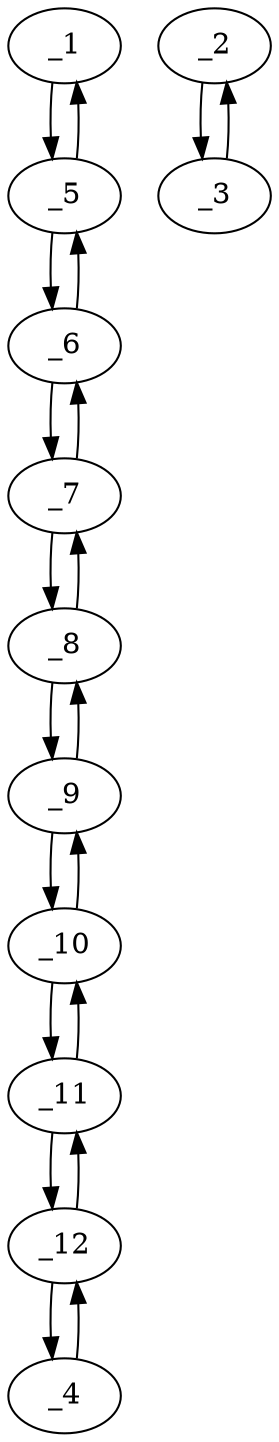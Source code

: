 digraph f1802_08 {
	_1	 [x="88.000000",
		y="57.000000"];
	_5	 [x="73.000000",
		y="60.000000"];
	_1 -> _5	 [angle="2.944197",
		orient="0.196116"];
	_2	 [x="133.000000",
		y="94.000000"];
	_3	 [x="144.000000",
		y="121.000000"];
	_2 -> _3	 [angle="1.183921",
		orient="0.926092"];
	_3 -> _2	 [angle="-1.957672",
		orient="-0.926092"];
	_4	 [x="50.000000",
		y="140.000000"];
	_12	 [x="66.000000",
		y="136.000000"];
	_4 -> _12	 [angle="-0.244979",
		orient="-0.242536"];
	_5 -> _1	 [angle="-0.197396",
		orient="-0.196116"];
	_6	 [x="60.000000",
		y="67.000000"];
	_5 -> _6	 [angle="2.647651",
		orient="0.474100"];
	_6 -> _5	 [angle="-0.493941",
		orient="-0.474100"];
	_7	 [x="48.000000",
		y="73.000000"];
	_6 -> _7	 [angle="2.677945",
		orient="0.447214"];
	_7 -> _6	 [angle="-0.463648",
		orient="-0.447214"];
	_8	 [x="55.000000",
		y="86.000000"];
	_7 -> _8	 [angle="1.076855",
		orient="0.880471"];
	_8 -> _7	 [angle="-2.064738",
		orient="-0.880471"];
	_9	 [x="67.000000",
		y="95.000000"];
	_8 -> _9	 [angle="0.643501",
		orient="0.600000"];
	_9 -> _8	 [angle="-2.498092",
		orient="-0.600000"];
	_10	 [x="67.000000",
		y="107.000000"];
	_9 -> _10	 [angle="1.570796",
		orient="1.000000"];
	_10 -> _9	 [angle="-1.570796",
		orient="-1.000000"];
	_11	 [x="69.000000",
		y="123.000000"];
	_10 -> _11	 [angle="1.446441",
		orient="0.992278"];
	_11 -> _10	 [angle="-1.695151",
		orient="-0.992278"];
	_11 -> _12	 [angle="1.797595",
		orient="0.974391"];
	_12 -> _4	 [angle="2.896614",
		orient="0.242536"];
	_12 -> _11	 [angle="-1.343997",
		orient="-0.974391"];
}
